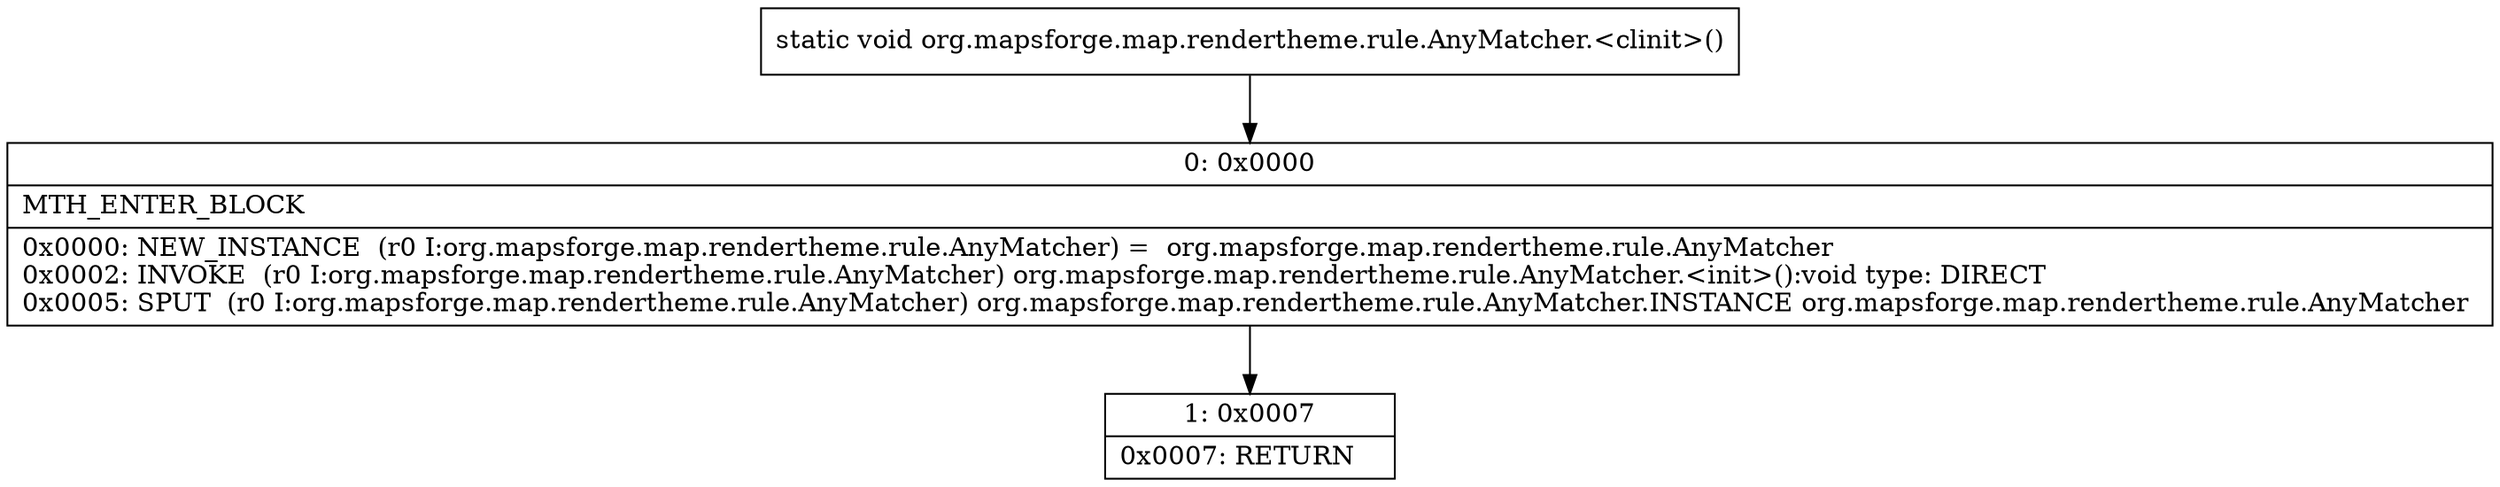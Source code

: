 digraph "CFG fororg.mapsforge.map.rendertheme.rule.AnyMatcher.\<clinit\>()V" {
Node_0 [shape=record,label="{0\:\ 0x0000|MTH_ENTER_BLOCK\l|0x0000: NEW_INSTANCE  (r0 I:org.mapsforge.map.rendertheme.rule.AnyMatcher) =  org.mapsforge.map.rendertheme.rule.AnyMatcher \l0x0002: INVOKE  (r0 I:org.mapsforge.map.rendertheme.rule.AnyMatcher) org.mapsforge.map.rendertheme.rule.AnyMatcher.\<init\>():void type: DIRECT \l0x0005: SPUT  (r0 I:org.mapsforge.map.rendertheme.rule.AnyMatcher) org.mapsforge.map.rendertheme.rule.AnyMatcher.INSTANCE org.mapsforge.map.rendertheme.rule.AnyMatcher \l}"];
Node_1 [shape=record,label="{1\:\ 0x0007|0x0007: RETURN   \l}"];
MethodNode[shape=record,label="{static void org.mapsforge.map.rendertheme.rule.AnyMatcher.\<clinit\>() }"];
MethodNode -> Node_0;
Node_0 -> Node_1;
}


